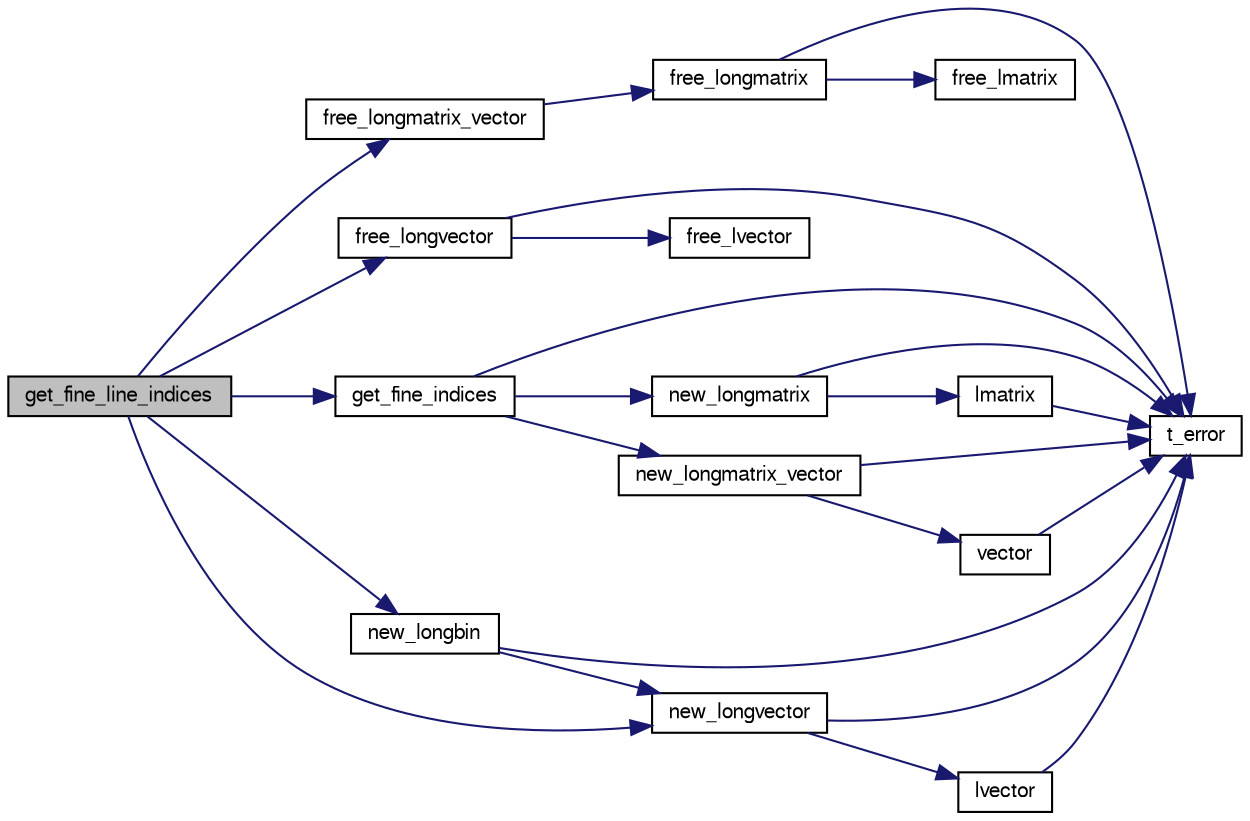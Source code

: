 digraph "get_fine_line_indices"
{
  bgcolor="transparent";
  edge [fontname="FreeSans",fontsize="10",labelfontname="FreeSans",labelfontsize="10"];
  node [fontname="FreeSans",fontsize="10",shape=record];
  rankdir="LR";
  Node1 [label="get_fine_line_indices",height=0.2,width=0.4,color="black", fillcolor="grey75", style="filled" fontcolor="black"];
  Node1 -> Node2 [color="midnightblue",fontsize="10",style="solid",fontname="FreeSans"];
  Node2 [label="free_longmatrix_vector",height=0.2,width=0.4,color="black",URL="$bigcells2_8c.html#a4c41a596dfaed1f8a4ff7e682ed2e961"];
  Node2 -> Node3 [color="midnightblue",fontsize="10",style="solid",fontname="FreeSans"];
  Node3 [label="free_longmatrix",height=0.2,width=0.4,color="black",URL="$alloc_8c.html#abd760649779b325c9d6dde0f4f10764a"];
  Node3 -> Node4 [color="midnightblue",fontsize="10",style="solid",fontname="FreeSans"];
  Node4 [label="t_error",height=0.2,width=0.4,color="black",URL="$error_8c.html#af79ef7c6656ef0f3d2786e2b09c1755f"];
  Node3 -> Node5 [color="midnightblue",fontsize="10",style="solid",fontname="FreeSans"];
  Node5 [label="free_lmatrix",height=0.2,width=0.4,color="black",URL="$alloc_8c.html#a21c30ac183ff64c775d0fa216d5c6e52"];
  Node1 -> Node6 [color="midnightblue",fontsize="10",style="solid",fontname="FreeSans"];
  Node6 [label="free_longvector",height=0.2,width=0.4,color="black",URL="$alloc_8c.html#a04fde7eac99d9b9020b658a49670f86c"];
  Node6 -> Node4 [color="midnightblue",fontsize="10",style="solid",fontname="FreeSans"];
  Node6 -> Node7 [color="midnightblue",fontsize="10",style="solid",fontname="FreeSans"];
  Node7 [label="free_lvector",height=0.2,width=0.4,color="black",URL="$alloc_8c.html#a06786bf777613d3724c0f5e8425a03af"];
  Node1 -> Node8 [color="midnightblue",fontsize="10",style="solid",fontname="FreeSans"];
  Node8 [label="get_fine_indices",height=0.2,width=0.4,color="black",URL="$bigcells2_8c.html#acf5e84bd0e0ff3b1577c69bd00a24aee"];
  Node8 -> Node9 [color="midnightblue",fontsize="10",style="solid",fontname="FreeSans"];
  Node9 [label="new_longmatrix",height=0.2,width=0.4,color="black",URL="$alloc_8c.html#aa6c45910d3a9d8c3fc11170310c2a820"];
  Node9 -> Node4 [color="midnightblue",fontsize="10",style="solid",fontname="FreeSans"];
  Node9 -> Node10 [color="midnightblue",fontsize="10",style="solid",fontname="FreeSans"];
  Node10 [label="lmatrix",height=0.2,width=0.4,color="black",URL="$alloc_8c.html#a5ced7476e0d5f25e9156e09ffc9ce64d"];
  Node10 -> Node4 [color="midnightblue",fontsize="10",style="solid",fontname="FreeSans"];
  Node8 -> Node11 [color="midnightblue",fontsize="10",style="solid",fontname="FreeSans"];
  Node11 [label="new_longmatrix_vector",height=0.2,width=0.4,color="black",URL="$bigcells2_8c.html#a28d23a3c17a001b437d91ee44fa24c50"];
  Node11 -> Node12 [color="midnightblue",fontsize="10",style="solid",fontname="FreeSans"];
  Node12 [label="vector",height=0.2,width=0.4,color="black",URL="$alloc_8c.html#a3e3ccfdcdd496df99eaa29f65fe68b31"];
  Node12 -> Node4 [color="midnightblue",fontsize="10",style="solid",fontname="FreeSans"];
  Node11 -> Node4 [color="midnightblue",fontsize="10",style="solid",fontname="FreeSans"];
  Node8 -> Node4 [color="midnightblue",fontsize="10",style="solid",fontname="FreeSans"];
  Node1 -> Node13 [color="midnightblue",fontsize="10",style="solid",fontname="FreeSans"];
  Node13 [label="new_longbin",height=0.2,width=0.4,color="black",URL="$alloc_8c.html#afb274db51d2c240d31e4620e7bd4f029"];
  Node13 -> Node4 [color="midnightblue",fontsize="10",style="solid",fontname="FreeSans"];
  Node13 -> Node14 [color="midnightblue",fontsize="10",style="solid",fontname="FreeSans"];
  Node14 [label="new_longvector",height=0.2,width=0.4,color="black",URL="$alloc_8c.html#a85853f82d1b0df7d49c675476f31c68f"];
  Node14 -> Node4 [color="midnightblue",fontsize="10",style="solid",fontname="FreeSans"];
  Node14 -> Node15 [color="midnightblue",fontsize="10",style="solid",fontname="FreeSans"];
  Node15 [label="lvector",height=0.2,width=0.4,color="black",URL="$alloc_8c.html#af4f505f2dcb9ffd8fb12a7750b38b7e5"];
  Node15 -> Node4 [color="midnightblue",fontsize="10",style="solid",fontname="FreeSans"];
  Node1 -> Node14 [color="midnightblue",fontsize="10",style="solid",fontname="FreeSans"];
}

